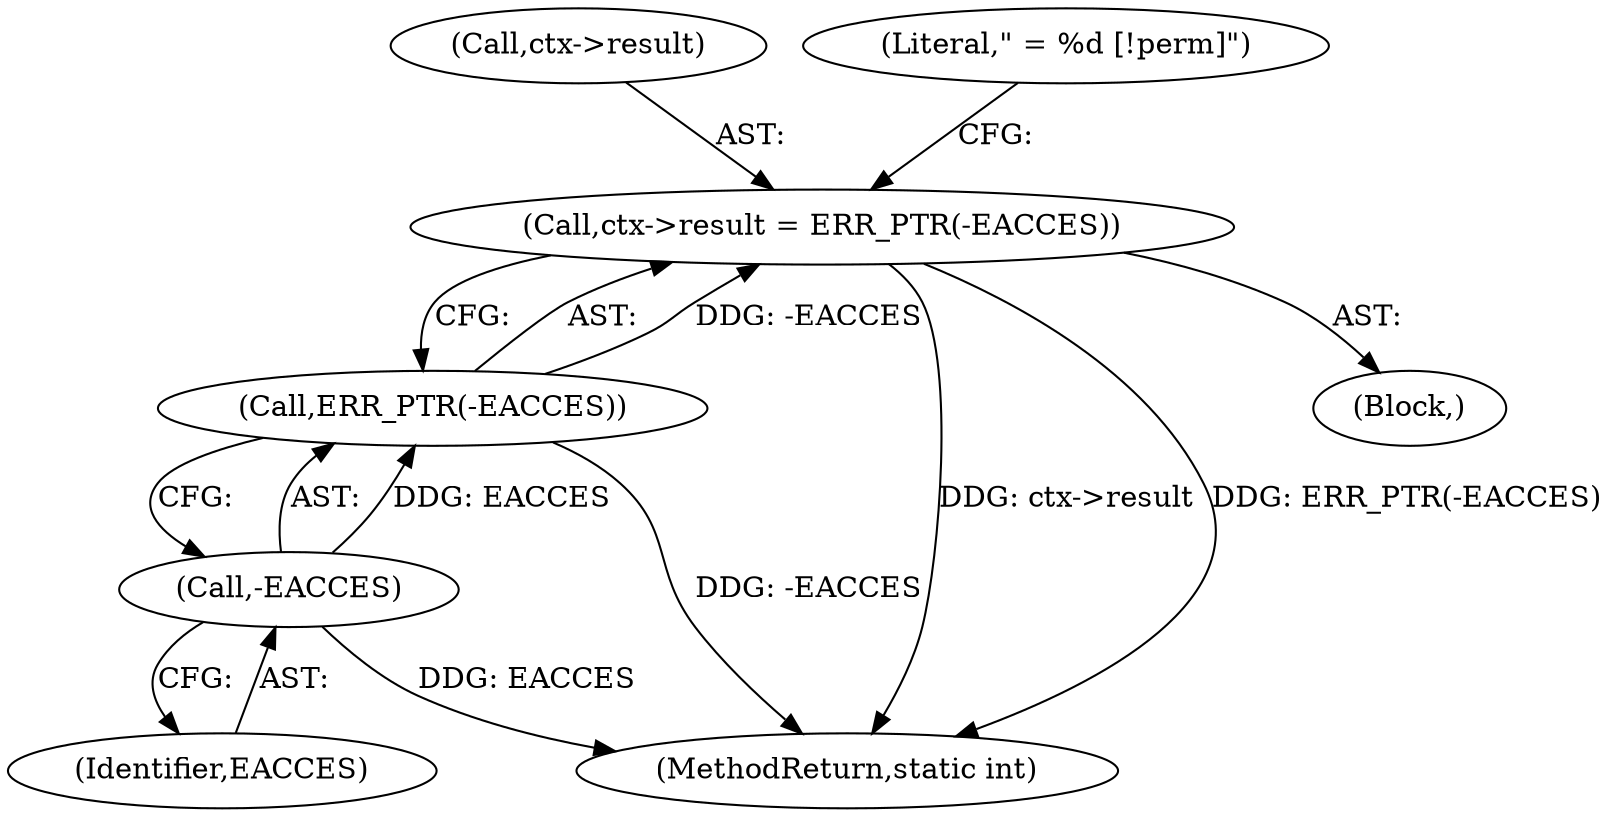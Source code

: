 digraph "0_linux_363b02dab09b3226f3bd1420dad9c72b79a42a76_11@pointer" {
"1000253" [label="(Call,ctx->result = ERR_PTR(-EACCES))"];
"1000257" [label="(Call,ERR_PTR(-EACCES))"];
"1000258" [label="(Call,-EACCES)"];
"1000253" [label="(Call,ctx->result = ERR_PTR(-EACCES))"];
"1000259" [label="(Identifier,EACCES)"];
"1000257" [label="(Call,ERR_PTR(-EACCES))"];
"1000254" [label="(Call,ctx->result)"];
"1000308" [label="(MethodReturn,static int)"];
"1000252" [label="(Block,)"];
"1000258" [label="(Call,-EACCES)"];
"1000261" [label="(Literal,\" = %d [!perm]\")"];
"1000253" -> "1000252"  [label="AST: "];
"1000253" -> "1000257"  [label="CFG: "];
"1000254" -> "1000253"  [label="AST: "];
"1000257" -> "1000253"  [label="AST: "];
"1000261" -> "1000253"  [label="CFG: "];
"1000253" -> "1000308"  [label="DDG: ctx->result"];
"1000253" -> "1000308"  [label="DDG: ERR_PTR(-EACCES)"];
"1000257" -> "1000253"  [label="DDG: -EACCES"];
"1000257" -> "1000258"  [label="CFG: "];
"1000258" -> "1000257"  [label="AST: "];
"1000257" -> "1000308"  [label="DDG: -EACCES"];
"1000258" -> "1000257"  [label="DDG: EACCES"];
"1000258" -> "1000259"  [label="CFG: "];
"1000259" -> "1000258"  [label="AST: "];
"1000258" -> "1000308"  [label="DDG: EACCES"];
}
